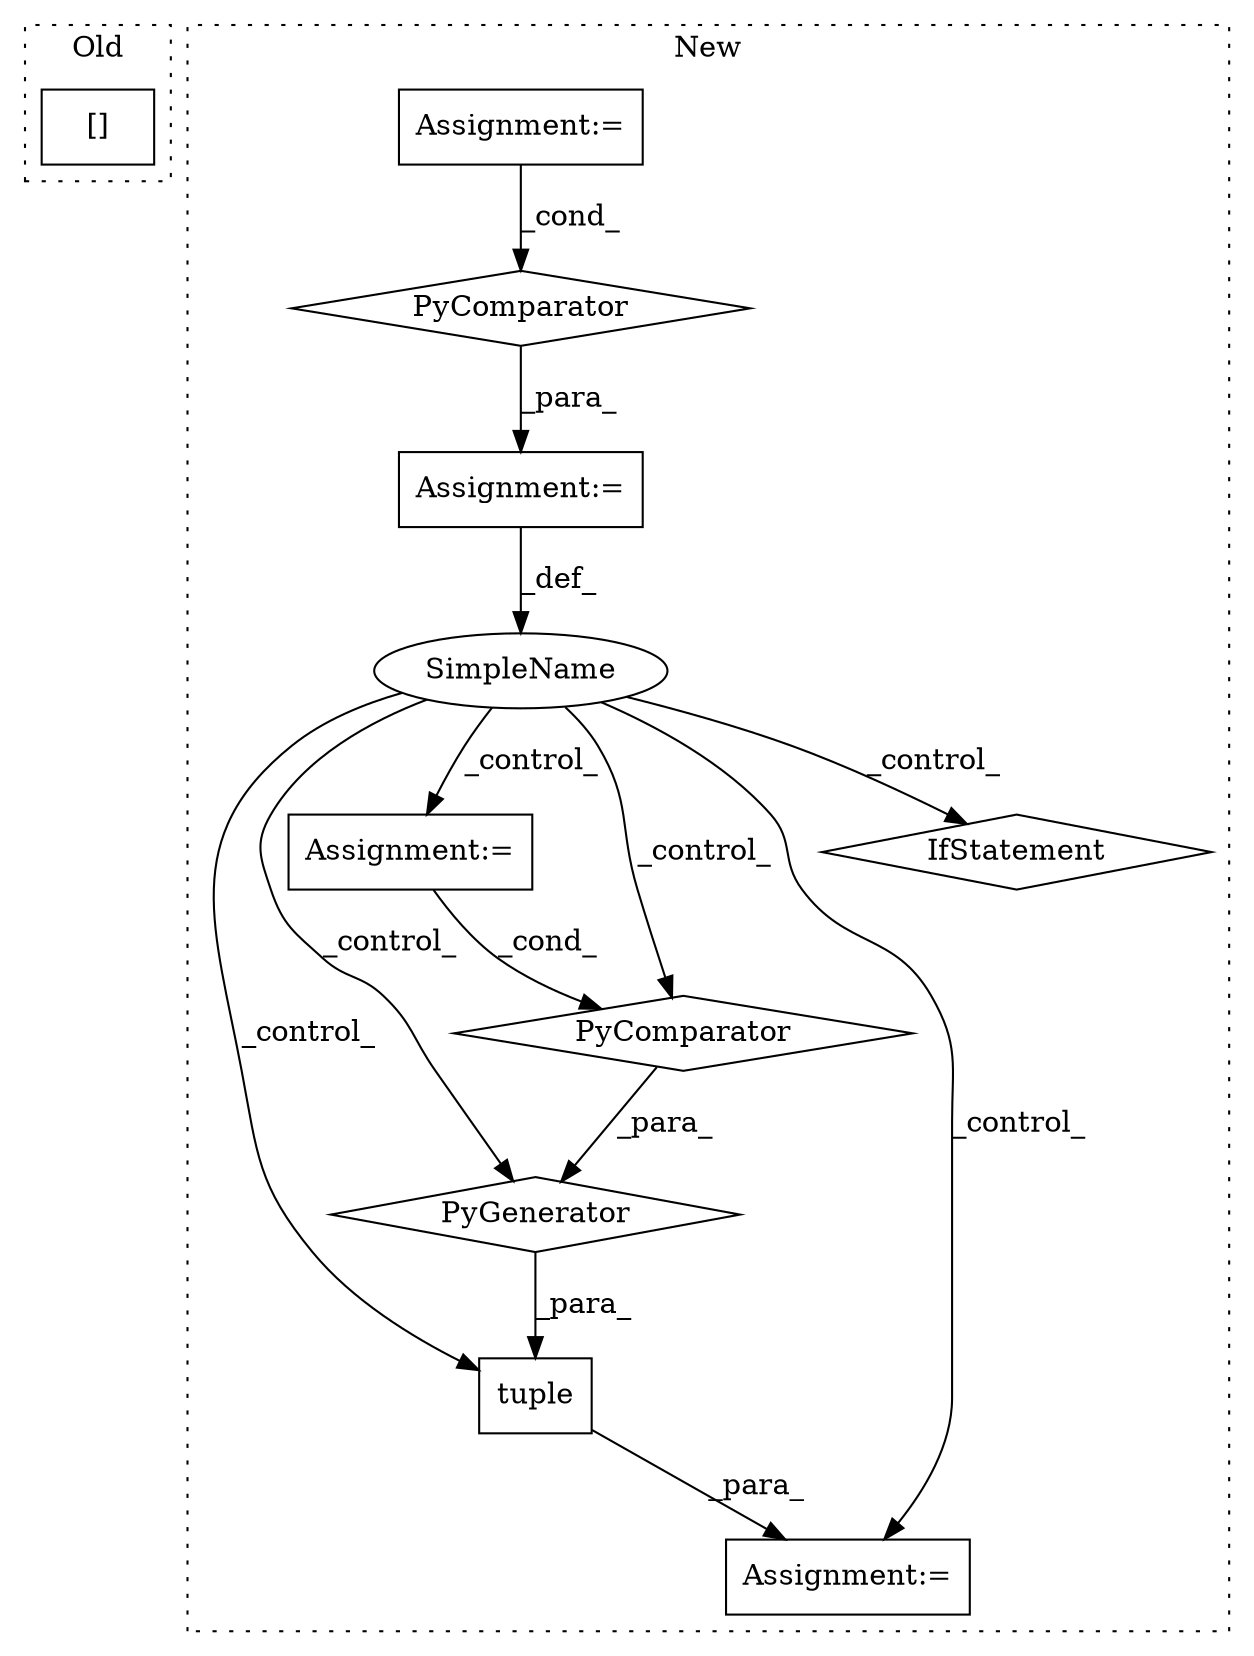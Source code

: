 digraph G {
subgraph cluster0 {
1 [label="[]" a="2" s="6038,6063" l="7,1" shape="box"];
label = "Old";
style="dotted";
}
subgraph cluster1 {
2 [label="tuple" a="32" s="6593,6752" l="15,-3" shape="box"];
3 [label="Assignment:=" a="7" s="6675" l="71" shape="box"];
4 [label="Assignment:=" a="7" s="6591" l="2" shape="box"];
5 [label="PyComparator" a="113" s="6675" l="71" shape="diamond"];
6 [label="PyGenerator" a="107" s="6608" l="144" shape="diamond"];
7 [label="SimpleName" a="42" s="" l="" shape="ellipse"];
8 [label="IfStatement" a="25" s="6675" l="71" shape="diamond"];
9 [label="Assignment:=" a="7" s="6016" l="12" shape="box"];
10 [label="Assignment:=" a="7" s="6092" l="77" shape="box"];
11 [label="PyComparator" a="113" s="6092" l="77" shape="diamond"];
label = "New";
style="dotted";
}
2 -> 4 [label="_para_"];
3 -> 5 [label="_cond_"];
5 -> 6 [label="_para_"];
6 -> 2 [label="_para_"];
7 -> 2 [label="_control_"];
7 -> 3 [label="_control_"];
7 -> 4 [label="_control_"];
7 -> 8 [label="_control_"];
7 -> 5 [label="_control_"];
7 -> 6 [label="_control_"];
9 -> 7 [label="_def_"];
10 -> 11 [label="_cond_"];
11 -> 9 [label="_para_"];
}